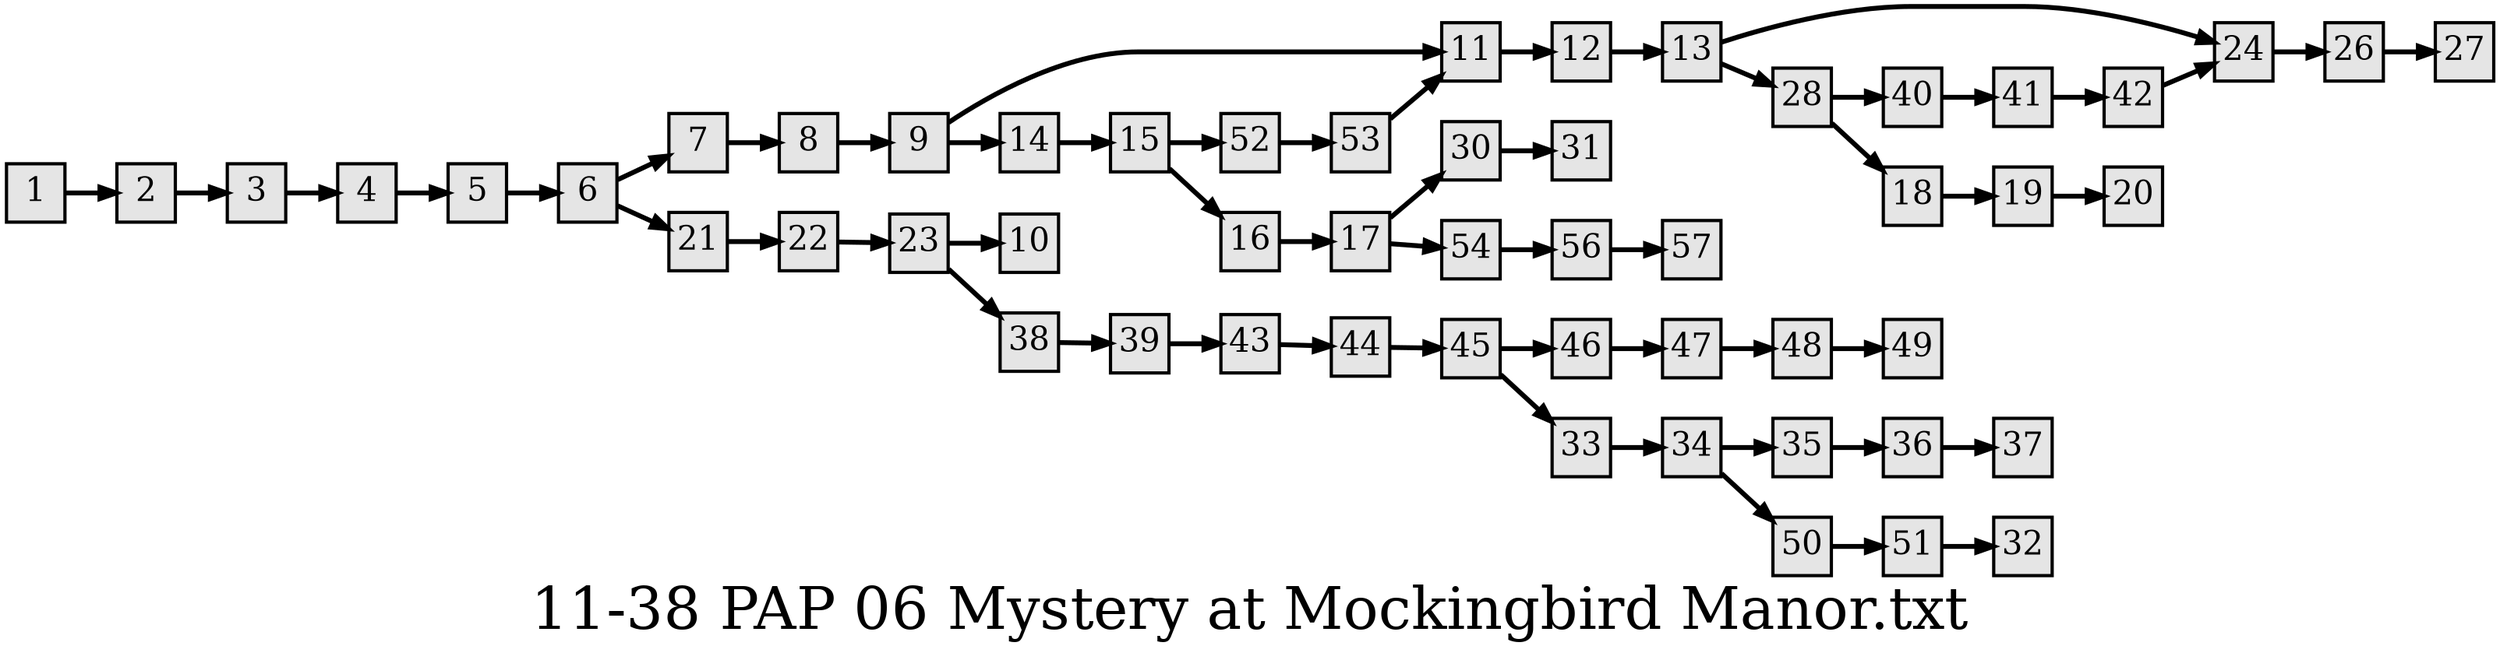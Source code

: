 digraph g{
  graph [ label="11-38 PAP 06 Mystery at Mockingbird Manor.txt" rankdir=LR, ordering=out, fontsize=36, nodesep="0.35", ranksep="0.45"];
  node  [shape=rect, penwidth=2, fontsize=20, style=filled, fillcolor=grey90, margin="0,0", labelfloat=true, regular=true, fixedsize=true];
  edge  [labelfloat=true, penwidth=3, fontsize=12];
  1 -> 2;
  2 -> 3;
  3 -> 4;
  4 -> 5;
  5 -> 6;
  6 -> 7;
  6 -> 21;
  7 -> 8;
  8 -> 9;
  9 -> 11;
  9 -> 14;
  11 -> 12;
  12 -> 13;
  13 -> 24;
  13 -> 28;
  14 -> 15;
  15 -> 52;
  15 -> 16;
  16 -> 17;
  17 -> 30;
  17 -> 54;
  18 -> 19;
  19 -> 20;
  21 -> 22;
  22 -> 23;
  23 -> 10;
  23 -> 38;
  24 -> 26;
  26 -> 27;
  28 -> 40;
  28 -> 18;
  30 -> 31;
  33 -> 34;
  34 -> 35;
  34 -> 50;
  35 -> 36;
  36 -> 37;
  38 -> 39;
  39 -> 43;
  40 -> 41;
  41 -> 42;
  42 -> 24;
  43 -> 44;
  44 -> 45;
  45 -> 46;
  45 -> 33;
  46 -> 47;
  47 -> 48;
  48 -> 49;
  50 -> 51;
  51 -> 32;
  52 -> 53;
  53 -> 11;
  54 -> 56;
  56 -> 57;
}

